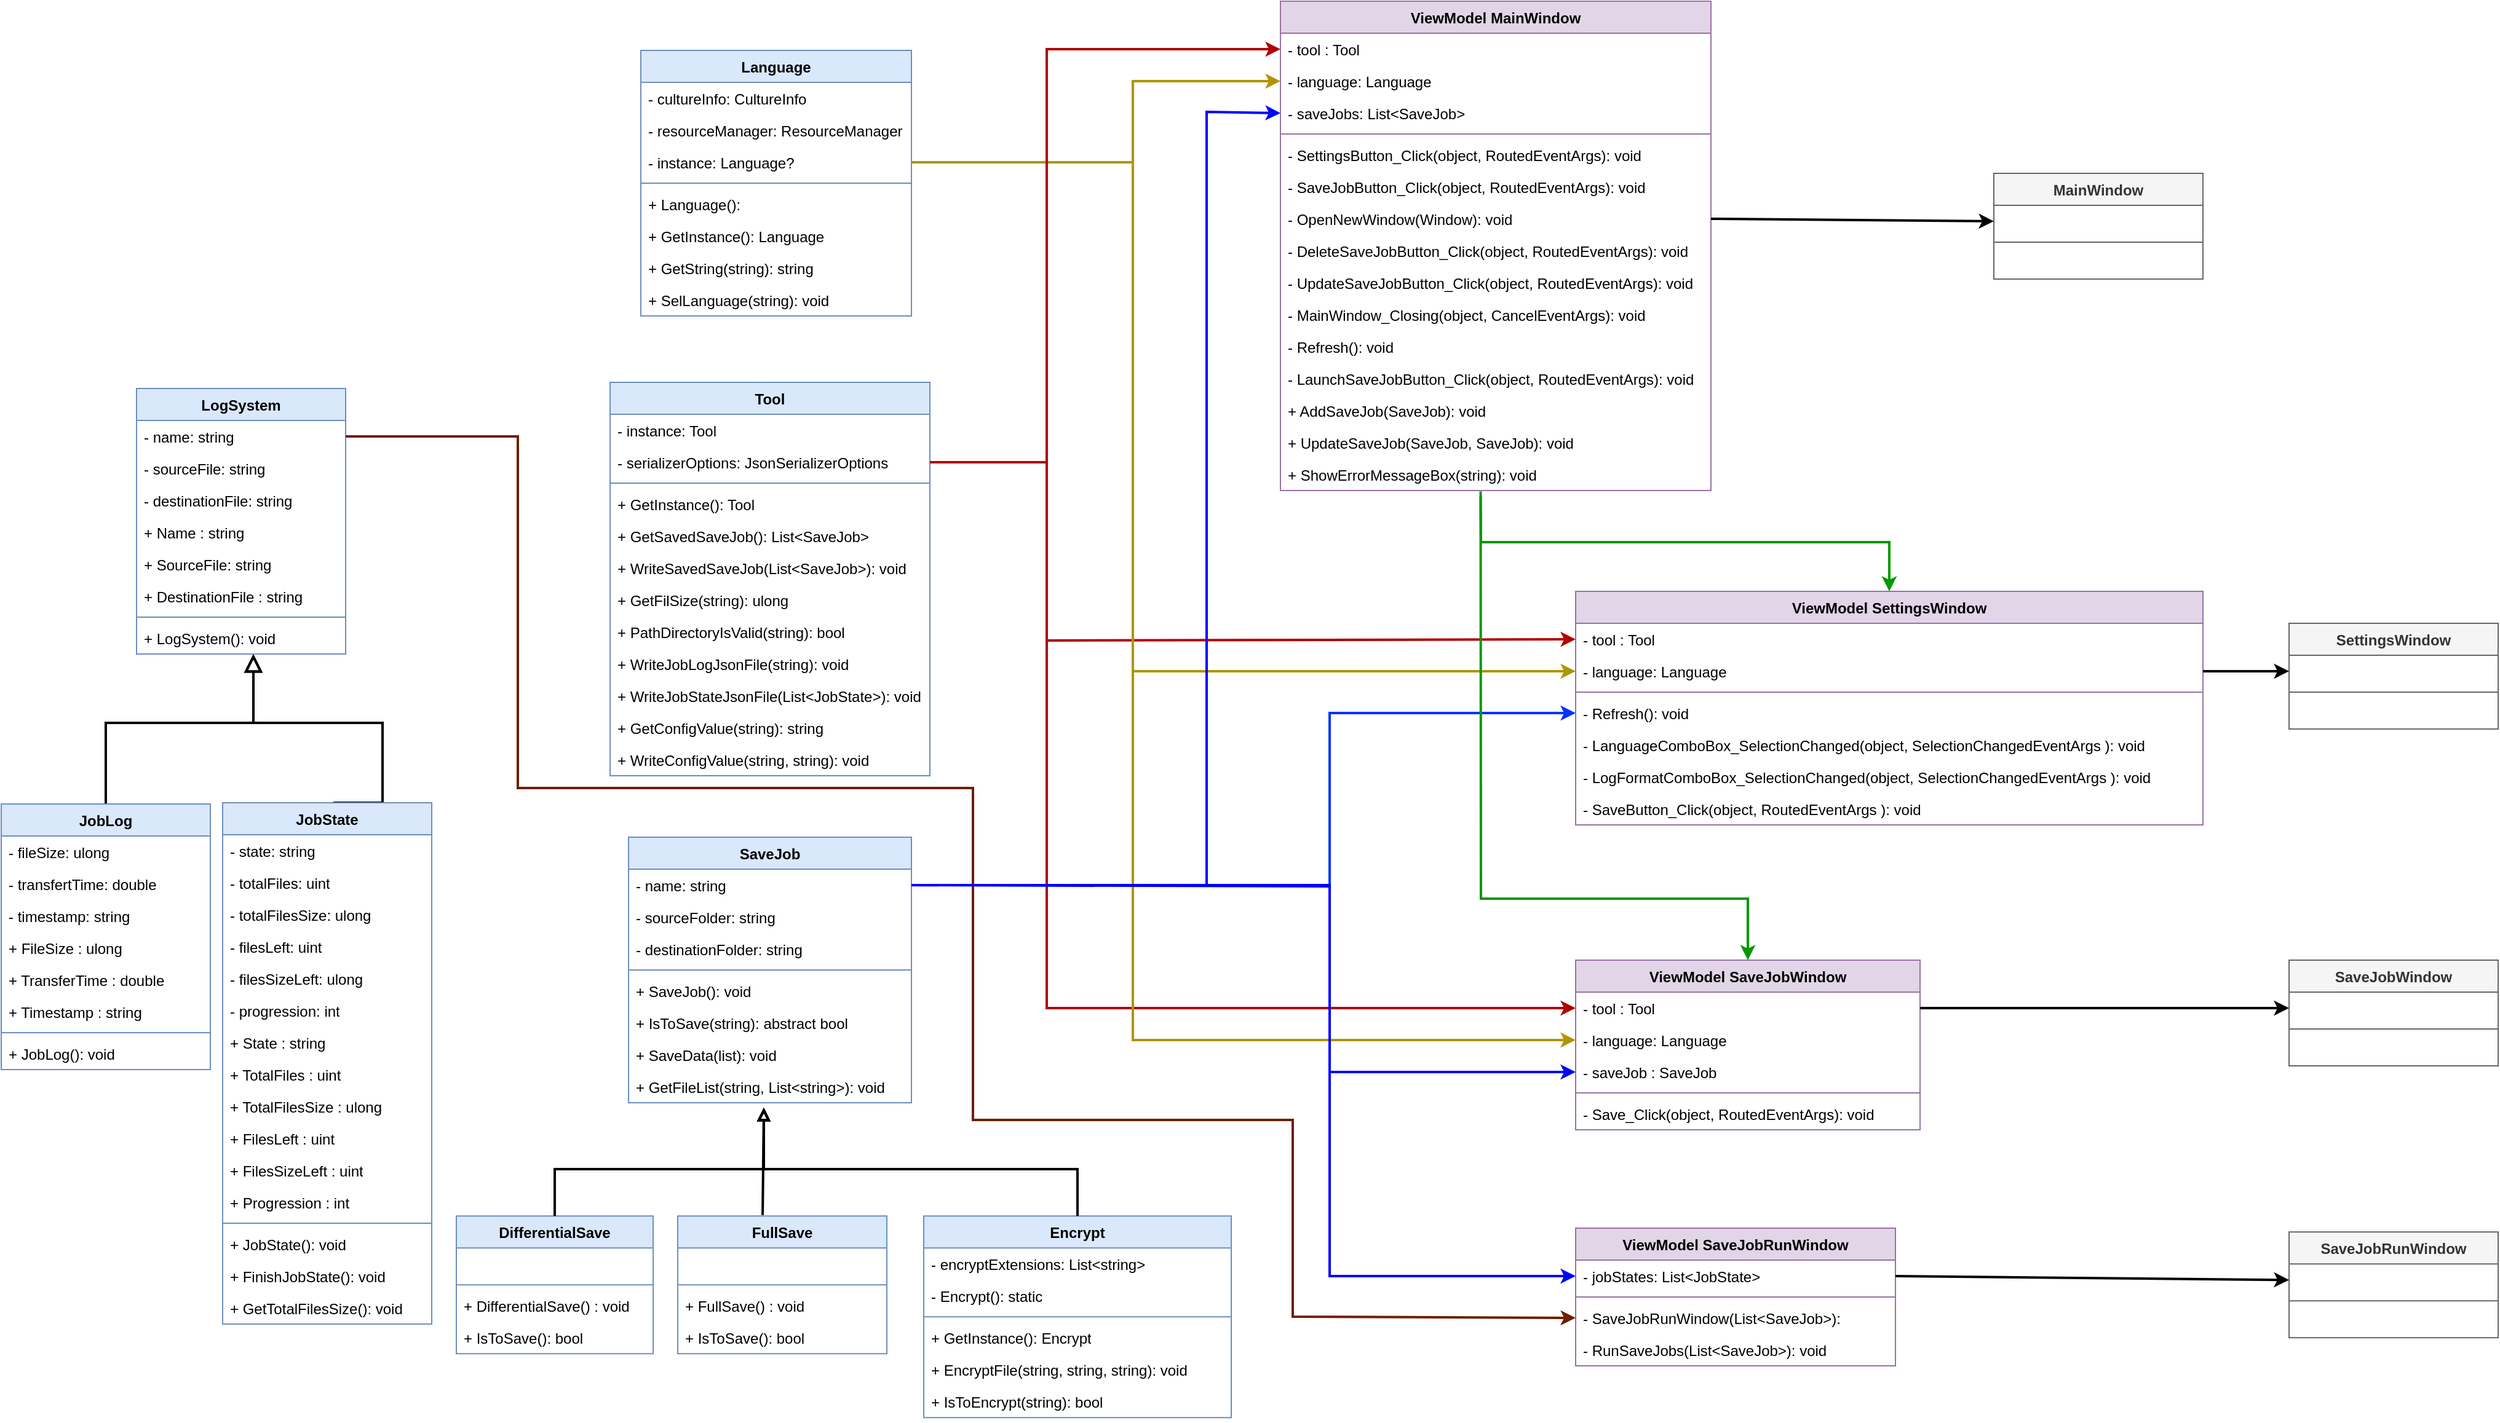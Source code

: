 <mxfile version="23.1.5" type="device">
  <diagram name="Page-1" id="JpAXCu7zVkkuIFzoFmwY">
    <mxGraphModel dx="2950" dy="1044" grid="1" gridSize="10" guides="1" tooltips="1" connect="1" arrows="1" fold="1" page="1" pageScale="1" pageWidth="850" pageHeight="1100" background="#ffffff" math="0" shadow="0">
      <root>
        <mxCell id="0" />
        <mxCell id="1" parent="0" />
        <mxCell id="xcpjmEeFddDy2RehwTKN-107" value="SaveJobRunWindow" style="swimlane;fontStyle=1;align=center;verticalAlign=top;childLayout=stackLayout;horizontal=1;startSize=26;horizontalStack=0;resizeParent=1;resizeParentMax=0;resizeLast=0;collapsible=1;marginBottom=0;whiteSpace=wrap;html=1;fillColor=#f5f5f5;strokeColor=#666666;fontColor=#333333;" parent="1" vertex="1">
          <mxGeometry x="1320" y="1431.15" width="170" height="86" as="geometry" />
        </mxCell>
        <mxCell id="xcpjmEeFddDy2RehwTKN-108" value="&amp;nbsp;" style="text;strokeColor=none;fillColor=none;align=left;verticalAlign=top;spacingLeft=4;spacingRight=4;overflow=hidden;rotatable=0;points=[[0,0.5],[1,0.5]];portConstraint=eastwest;whiteSpace=wrap;html=1;" parent="xcpjmEeFddDy2RehwTKN-107" vertex="1">
          <mxGeometry y="26" width="170" height="26" as="geometry" />
        </mxCell>
        <mxCell id="xcpjmEeFddDy2RehwTKN-109" value="" style="line;strokeWidth=1;fillColor=none;align=left;verticalAlign=middle;spacingTop=-1;spacingLeft=3;spacingRight=3;rotatable=0;labelPosition=right;points=[];portConstraint=eastwest;strokeColor=inherit;" parent="xcpjmEeFddDy2RehwTKN-107" vertex="1">
          <mxGeometry y="52" width="170" height="8" as="geometry" />
        </mxCell>
        <mxCell id="xcpjmEeFddDy2RehwTKN-110" value="&lt;div&gt;&lt;br&gt;&lt;/div&gt;" style="text;strokeColor=none;fillColor=none;align=left;verticalAlign=top;spacingLeft=4;spacingRight=4;overflow=hidden;rotatable=0;points=[[0,0.5],[1,0.5]];portConstraint=eastwest;whiteSpace=wrap;html=1;" parent="xcpjmEeFddDy2RehwTKN-107" vertex="1">
          <mxGeometry y="60" width="170" height="26" as="geometry" />
        </mxCell>
        <mxCell id="xcpjmEeFddDy2RehwTKN-127" value="SettingsWindow" style="swimlane;fontStyle=1;align=center;verticalAlign=top;childLayout=stackLayout;horizontal=1;startSize=26;horizontalStack=0;resizeParent=1;resizeParentMax=0;resizeLast=0;collapsible=1;marginBottom=0;whiteSpace=wrap;html=1;fillColor=#f5f5f5;strokeColor=#666666;fontColor=#333333;" parent="1" vertex="1">
          <mxGeometry x="1320" y="936" width="170" height="86" as="geometry" />
        </mxCell>
        <mxCell id="xcpjmEeFddDy2RehwTKN-128" value="&amp;nbsp;" style="text;strokeColor=none;fillColor=none;align=left;verticalAlign=top;spacingLeft=4;spacingRight=4;overflow=hidden;rotatable=0;points=[[0,0.5],[1,0.5]];portConstraint=eastwest;whiteSpace=wrap;html=1;" parent="xcpjmEeFddDy2RehwTKN-127" vertex="1">
          <mxGeometry y="26" width="170" height="26" as="geometry" />
        </mxCell>
        <mxCell id="xcpjmEeFddDy2RehwTKN-129" value="" style="line;strokeWidth=1;fillColor=none;align=left;verticalAlign=middle;spacingTop=-1;spacingLeft=3;spacingRight=3;rotatable=0;labelPosition=right;points=[];portConstraint=eastwest;strokeColor=inherit;" parent="xcpjmEeFddDy2RehwTKN-127" vertex="1">
          <mxGeometry y="52" width="170" height="8" as="geometry" />
        </mxCell>
        <mxCell id="xcpjmEeFddDy2RehwTKN-130" value="&lt;div&gt;&lt;br&gt;&lt;/div&gt;" style="text;strokeColor=none;fillColor=none;align=left;verticalAlign=top;spacingLeft=4;spacingRight=4;overflow=hidden;rotatable=0;points=[[0,0.5],[1,0.5]];portConstraint=eastwest;whiteSpace=wrap;html=1;" parent="xcpjmEeFddDy2RehwTKN-127" vertex="1">
          <mxGeometry y="60" width="170" height="26" as="geometry" />
        </mxCell>
        <mxCell id="xcpjmEeFddDy2RehwTKN-131" value="SaveJobWindow" style="swimlane;fontStyle=1;align=center;verticalAlign=top;childLayout=stackLayout;horizontal=1;startSize=26;horizontalStack=0;resizeParent=1;resizeParentMax=0;resizeLast=0;collapsible=1;marginBottom=0;whiteSpace=wrap;html=1;fillColor=#f5f5f5;strokeColor=#666666;fontColor=#333333;" parent="1" vertex="1">
          <mxGeometry x="1320" y="1210" width="170" height="86" as="geometry" />
        </mxCell>
        <mxCell id="xcpjmEeFddDy2RehwTKN-132" value="&amp;nbsp;" style="text;strokeColor=none;fillColor=none;align=left;verticalAlign=top;spacingLeft=4;spacingRight=4;overflow=hidden;rotatable=0;points=[[0,0.5],[1,0.5]];portConstraint=eastwest;whiteSpace=wrap;html=1;" parent="xcpjmEeFddDy2RehwTKN-131" vertex="1">
          <mxGeometry y="26" width="170" height="26" as="geometry" />
        </mxCell>
        <mxCell id="xcpjmEeFddDy2RehwTKN-133" value="" style="line;strokeWidth=1;fillColor=none;align=left;verticalAlign=middle;spacingTop=-1;spacingLeft=3;spacingRight=3;rotatable=0;labelPosition=right;points=[];portConstraint=eastwest;strokeColor=inherit;" parent="xcpjmEeFddDy2RehwTKN-131" vertex="1">
          <mxGeometry y="52" width="170" height="8" as="geometry" />
        </mxCell>
        <mxCell id="xcpjmEeFddDy2RehwTKN-134" value="&lt;div&gt;&lt;br&gt;&lt;/div&gt;" style="text;strokeColor=none;fillColor=none;align=left;verticalAlign=top;spacingLeft=4;spacingRight=4;overflow=hidden;rotatable=0;points=[[0,0.5],[1,0.5]];portConstraint=eastwest;whiteSpace=wrap;html=1;" parent="xcpjmEeFddDy2RehwTKN-131" vertex="1">
          <mxGeometry y="60" width="170" height="26" as="geometry" />
        </mxCell>
        <mxCell id="xcpjmEeFddDy2RehwTKN-286" value="Tool" style="swimlane;fontStyle=1;align=center;verticalAlign=top;childLayout=stackLayout;horizontal=1;startSize=26;horizontalStack=0;resizeParent=1;resizeParentMax=0;resizeLast=0;collapsible=1;marginBottom=0;whiteSpace=wrap;html=1;fillColor=#dae8fc;strokeColor=#6c8ebf;" parent="1" vertex="1">
          <mxGeometry x="-45" y="740" width="260" height="320" as="geometry" />
        </mxCell>
        <mxCell id="xcpjmEeFddDy2RehwTKN-287" value="- instance: Tool" style="text;strokeColor=none;fillColor=none;align=left;verticalAlign=top;spacingLeft=4;spacingRight=4;overflow=hidden;rotatable=0;points=[[0,0.5],[1,0.5]];portConstraint=eastwest;whiteSpace=wrap;html=1;" parent="xcpjmEeFddDy2RehwTKN-286" vertex="1">
          <mxGeometry y="26" width="260" height="26" as="geometry" />
        </mxCell>
        <mxCell id="xcpjmEeFddDy2RehwTKN-288" value="- serializerOptions: JsonSerializerOptions&amp;nbsp;" style="text;strokeColor=none;fillColor=none;align=left;verticalAlign=top;spacingLeft=4;spacingRight=4;overflow=hidden;rotatable=0;points=[[0,0.5],[1,0.5]];portConstraint=eastwest;whiteSpace=wrap;html=1;" parent="xcpjmEeFddDy2RehwTKN-286" vertex="1">
          <mxGeometry y="52" width="260" height="26" as="geometry" />
        </mxCell>
        <mxCell id="xcpjmEeFddDy2RehwTKN-289" value="" style="line;strokeWidth=1;fillColor=none;align=left;verticalAlign=middle;spacingTop=-1;spacingLeft=3;spacingRight=3;rotatable=0;labelPosition=right;points=[];portConstraint=eastwest;strokeColor=inherit;" parent="xcpjmEeFddDy2RehwTKN-286" vertex="1">
          <mxGeometry y="78" width="260" height="8" as="geometry" />
        </mxCell>
        <mxCell id="xcpjmEeFddDy2RehwTKN-290" value="+ GetInstance(): Tool" style="text;strokeColor=none;fillColor=none;align=left;verticalAlign=top;spacingLeft=4;spacingRight=4;overflow=hidden;rotatable=0;points=[[0,0.5],[1,0.5]];portConstraint=eastwest;whiteSpace=wrap;html=1;" parent="xcpjmEeFddDy2RehwTKN-286" vertex="1">
          <mxGeometry y="86" width="260" height="26" as="geometry" />
        </mxCell>
        <mxCell id="xcpjmEeFddDy2RehwTKN-291" value="+ GetSavedSaveJob(): List&amp;lt;SaveJob&amp;gt;" style="text;strokeColor=none;fillColor=none;align=left;verticalAlign=top;spacingLeft=4;spacingRight=4;overflow=hidden;rotatable=0;points=[[0,0.5],[1,0.5]];portConstraint=eastwest;whiteSpace=wrap;html=1;" parent="xcpjmEeFddDy2RehwTKN-286" vertex="1">
          <mxGeometry y="112" width="260" height="26" as="geometry" />
        </mxCell>
        <mxCell id="xcpjmEeFddDy2RehwTKN-292" value="+ WriteSavedSaveJob(List&amp;lt;SaveJob&amp;gt;): void&amp;nbsp;" style="text;strokeColor=none;fillColor=none;align=left;verticalAlign=top;spacingLeft=4;spacingRight=4;overflow=hidden;rotatable=0;points=[[0,0.5],[1,0.5]];portConstraint=eastwest;whiteSpace=wrap;html=1;" parent="xcpjmEeFddDy2RehwTKN-286" vertex="1">
          <mxGeometry y="138" width="260" height="26" as="geometry" />
        </mxCell>
        <mxCell id="xcpjmEeFddDy2RehwTKN-293" value="+ GetFilSize(string): ulong" style="text;strokeColor=none;fillColor=none;align=left;verticalAlign=top;spacingLeft=4;spacingRight=4;overflow=hidden;rotatable=0;points=[[0,0.5],[1,0.5]];portConstraint=eastwest;whiteSpace=wrap;html=1;" parent="xcpjmEeFddDy2RehwTKN-286" vertex="1">
          <mxGeometry y="164" width="260" height="26" as="geometry" />
        </mxCell>
        <mxCell id="xcpjmEeFddDy2RehwTKN-294" value="+ PathDirectoryIsValid(string): bool" style="text;strokeColor=none;fillColor=none;align=left;verticalAlign=top;spacingLeft=4;spacingRight=4;overflow=hidden;rotatable=0;points=[[0,0.5],[1,0.5]];portConstraint=eastwest;whiteSpace=wrap;html=1;" parent="xcpjmEeFddDy2RehwTKN-286" vertex="1">
          <mxGeometry y="190" width="260" height="26" as="geometry" />
        </mxCell>
        <mxCell id="xcpjmEeFddDy2RehwTKN-295" value="+ WriteJobLogJsonFile(string): void" style="text;strokeColor=none;fillColor=none;align=left;verticalAlign=top;spacingLeft=4;spacingRight=4;overflow=hidden;rotatable=0;points=[[0,0.5],[1,0.5]];portConstraint=eastwest;whiteSpace=wrap;html=1;" parent="xcpjmEeFddDy2RehwTKN-286" vertex="1">
          <mxGeometry y="216" width="260" height="26" as="geometry" />
        </mxCell>
        <mxCell id="xcpjmEeFddDy2RehwTKN-296" value="+ WriteJobStateJsonFile(List&amp;lt;JobState&amp;gt;): void" style="text;strokeColor=none;fillColor=none;align=left;verticalAlign=top;spacingLeft=4;spacingRight=4;overflow=hidden;rotatable=0;points=[[0,0.5],[1,0.5]];portConstraint=eastwest;whiteSpace=wrap;html=1;" parent="xcpjmEeFddDy2RehwTKN-286" vertex="1">
          <mxGeometry y="242" width="260" height="26" as="geometry" />
        </mxCell>
        <mxCell id="RHlhWhEu1yt-TJ7gGZLQ-40" value="+ GetConfigValue(string): string" style="text;strokeColor=none;fillColor=none;align=left;verticalAlign=top;spacingLeft=4;spacingRight=4;overflow=hidden;rotatable=0;points=[[0,0.5],[1,0.5]];portConstraint=eastwest;whiteSpace=wrap;html=1;" vertex="1" parent="xcpjmEeFddDy2RehwTKN-286">
          <mxGeometry y="268" width="260" height="26" as="geometry" />
        </mxCell>
        <mxCell id="RHlhWhEu1yt-TJ7gGZLQ-52" value="+ WriteConfigValue(string, string): void" style="text;strokeColor=none;fillColor=none;align=left;verticalAlign=top;spacingLeft=4;spacingRight=4;overflow=hidden;rotatable=0;points=[[0,0.5],[1,0.5]];portConstraint=eastwest;whiteSpace=wrap;html=1;" vertex="1" parent="xcpjmEeFddDy2RehwTKN-286">
          <mxGeometry y="294" width="260" height="26" as="geometry" />
        </mxCell>
        <mxCell id="xcpjmEeFddDy2RehwTKN-297" value="Language" style="swimlane;fontStyle=1;align=center;verticalAlign=top;childLayout=stackLayout;horizontal=1;startSize=26;horizontalStack=0;resizeParent=1;resizeParentMax=0;resizeLast=0;collapsible=1;marginBottom=0;whiteSpace=wrap;html=1;fillColor=#dae8fc;strokeColor=#6c8ebf;" parent="1" vertex="1">
          <mxGeometry x="-20" y="470" width="220" height="216" as="geometry" />
        </mxCell>
        <mxCell id="xcpjmEeFddDy2RehwTKN-298" value="- cultureInfo: CultureInfo" style="text;strokeColor=none;fillColor=none;align=left;verticalAlign=top;spacingLeft=4;spacingRight=4;overflow=hidden;rotatable=0;points=[[0,0.5],[1,0.5]];portConstraint=eastwest;whiteSpace=wrap;html=1;" parent="xcpjmEeFddDy2RehwTKN-297" vertex="1">
          <mxGeometry y="26" width="220" height="26" as="geometry" />
        </mxCell>
        <mxCell id="xcpjmEeFddDy2RehwTKN-299" value="- resourceManager: ResourceManager" style="text;strokeColor=none;fillColor=none;align=left;verticalAlign=top;spacingLeft=4;spacingRight=4;overflow=hidden;rotatable=0;points=[[0,0.5],[1,0.5]];portConstraint=eastwest;whiteSpace=wrap;html=1;" parent="xcpjmEeFddDy2RehwTKN-297" vertex="1">
          <mxGeometry y="52" width="220" height="26" as="geometry" />
        </mxCell>
        <mxCell id="xcpjmEeFddDy2RehwTKN-300" value="- instance: Language?" style="text;strokeColor=none;fillColor=none;align=left;verticalAlign=top;spacingLeft=4;spacingRight=4;overflow=hidden;rotatable=0;points=[[0,0.5],[1,0.5]];portConstraint=eastwest;whiteSpace=wrap;html=1;" parent="xcpjmEeFddDy2RehwTKN-297" vertex="1">
          <mxGeometry y="78" width="220" height="26" as="geometry" />
        </mxCell>
        <mxCell id="xcpjmEeFddDy2RehwTKN-301" value="" style="line;strokeWidth=1;fillColor=none;align=left;verticalAlign=middle;spacingTop=-1;spacingLeft=3;spacingRight=3;rotatable=0;labelPosition=right;points=[];portConstraint=eastwest;strokeColor=inherit;" parent="xcpjmEeFddDy2RehwTKN-297" vertex="1">
          <mxGeometry y="104" width="220" height="8" as="geometry" />
        </mxCell>
        <mxCell id="xcpjmEeFddDy2RehwTKN-302" value="+ Language():&amp;nbsp;" style="text;strokeColor=none;fillColor=none;align=left;verticalAlign=top;spacingLeft=4;spacingRight=4;overflow=hidden;rotatable=0;points=[[0,0.5],[1,0.5]];portConstraint=eastwest;whiteSpace=wrap;html=1;" parent="xcpjmEeFddDy2RehwTKN-297" vertex="1">
          <mxGeometry y="112" width="220" height="26" as="geometry" />
        </mxCell>
        <mxCell id="xcpjmEeFddDy2RehwTKN-303" value="+ GetInstance(): Language" style="text;strokeColor=none;fillColor=none;align=left;verticalAlign=top;spacingLeft=4;spacingRight=4;overflow=hidden;rotatable=0;points=[[0,0.5],[1,0.5]];portConstraint=eastwest;whiteSpace=wrap;html=1;" parent="xcpjmEeFddDy2RehwTKN-297" vertex="1">
          <mxGeometry y="138" width="220" height="26" as="geometry" />
        </mxCell>
        <mxCell id="xcpjmEeFddDy2RehwTKN-304" value="+ GetString(string): string" style="text;strokeColor=none;fillColor=none;align=left;verticalAlign=top;spacingLeft=4;spacingRight=4;overflow=hidden;rotatable=0;points=[[0,0.5],[1,0.5]];portConstraint=eastwest;whiteSpace=wrap;html=1;" parent="xcpjmEeFddDy2RehwTKN-297" vertex="1">
          <mxGeometry y="164" width="220" height="26" as="geometry" />
        </mxCell>
        <mxCell id="xcpjmEeFddDy2RehwTKN-305" value="+ SelLanguage(string): void" style="text;strokeColor=none;fillColor=none;align=left;verticalAlign=top;spacingLeft=4;spacingRight=4;overflow=hidden;rotatable=0;points=[[0,0.5],[1,0.5]];portConstraint=eastwest;whiteSpace=wrap;html=1;" parent="xcpjmEeFddDy2RehwTKN-297" vertex="1">
          <mxGeometry y="190" width="220" height="26" as="geometry" />
        </mxCell>
        <mxCell id="xcpjmEeFddDy2RehwTKN-306" value="SaveJob" style="swimlane;fontStyle=1;align=center;verticalAlign=top;childLayout=stackLayout;horizontal=1;startSize=26;horizontalStack=0;resizeParent=1;resizeParentMax=0;resizeLast=0;collapsible=1;marginBottom=0;whiteSpace=wrap;html=1;fillColor=#dae8fc;strokeColor=#6c8ebf;" parent="1" vertex="1">
          <mxGeometry x="-30" y="1110" width="230" height="216" as="geometry" />
        </mxCell>
        <mxCell id="xcpjmEeFddDy2RehwTKN-307" value="- name: string" style="text;strokeColor=none;fillColor=none;align=left;verticalAlign=top;spacingLeft=4;spacingRight=4;overflow=hidden;rotatable=0;points=[[0,0.5],[1,0.5]];portConstraint=eastwest;whiteSpace=wrap;html=1;" parent="xcpjmEeFddDy2RehwTKN-306" vertex="1">
          <mxGeometry y="26" width="230" height="26" as="geometry" />
        </mxCell>
        <mxCell id="xcpjmEeFddDy2RehwTKN-308" value="- sourceFolder: string" style="text;strokeColor=none;fillColor=none;align=left;verticalAlign=top;spacingLeft=4;spacingRight=4;overflow=hidden;rotatable=0;points=[[0,0.5],[1,0.5]];portConstraint=eastwest;whiteSpace=wrap;html=1;" parent="xcpjmEeFddDy2RehwTKN-306" vertex="1">
          <mxGeometry y="52" width="230" height="26" as="geometry" />
        </mxCell>
        <mxCell id="xcpjmEeFddDy2RehwTKN-309" value="- destinationFolder: string" style="text;strokeColor=none;fillColor=none;align=left;verticalAlign=top;spacingLeft=4;spacingRight=4;overflow=hidden;rotatable=0;points=[[0,0.5],[1,0.5]];portConstraint=eastwest;whiteSpace=wrap;html=1;" parent="xcpjmEeFddDy2RehwTKN-306" vertex="1">
          <mxGeometry y="78" width="230" height="26" as="geometry" />
        </mxCell>
        <mxCell id="xcpjmEeFddDy2RehwTKN-310" value="" style="line;strokeWidth=1;fillColor=none;align=left;verticalAlign=middle;spacingTop=-1;spacingLeft=3;spacingRight=3;rotatable=0;labelPosition=right;points=[];portConstraint=eastwest;strokeColor=inherit;" parent="xcpjmEeFddDy2RehwTKN-306" vertex="1">
          <mxGeometry y="104" width="230" height="8" as="geometry" />
        </mxCell>
        <mxCell id="xcpjmEeFddDy2RehwTKN-311" value="+ SaveJob(): void" style="text;strokeColor=none;fillColor=none;align=left;verticalAlign=top;spacingLeft=4;spacingRight=4;overflow=hidden;rotatable=0;points=[[0,0.5],[1,0.5]];portConstraint=eastwest;whiteSpace=wrap;html=1;" parent="xcpjmEeFddDy2RehwTKN-306" vertex="1">
          <mxGeometry y="112" width="230" height="26" as="geometry" />
        </mxCell>
        <mxCell id="xcpjmEeFddDy2RehwTKN-312" value="+ IsToSave(string): abstract bool" style="text;strokeColor=none;fillColor=none;align=left;verticalAlign=top;spacingLeft=4;spacingRight=4;overflow=hidden;rotatable=0;points=[[0,0.5],[1,0.5]];portConstraint=eastwest;whiteSpace=wrap;html=1;" parent="xcpjmEeFddDy2RehwTKN-306" vertex="1">
          <mxGeometry y="138" width="230" height="26" as="geometry" />
        </mxCell>
        <mxCell id="xcpjmEeFddDy2RehwTKN-313" value="+ SaveData(list): void" style="text;strokeColor=none;fillColor=none;align=left;verticalAlign=top;spacingLeft=4;spacingRight=4;overflow=hidden;rotatable=0;points=[[0,0.5],[1,0.5]];portConstraint=eastwest;whiteSpace=wrap;html=1;" parent="xcpjmEeFddDy2RehwTKN-306" vertex="1">
          <mxGeometry y="164" width="230" height="26" as="geometry" />
        </mxCell>
        <mxCell id="xcpjmEeFddDy2RehwTKN-314" value="+ GetFileList(string, List&amp;lt;string&amp;gt;): void" style="text;strokeColor=none;fillColor=none;align=left;verticalAlign=top;spacingLeft=4;spacingRight=4;overflow=hidden;rotatable=0;points=[[0,0.5],[1,0.5]];portConstraint=eastwest;whiteSpace=wrap;html=1;" parent="xcpjmEeFddDy2RehwTKN-306" vertex="1">
          <mxGeometry y="190" width="230" height="26" as="geometry" />
        </mxCell>
        <mxCell id="xcpjmEeFddDy2RehwTKN-315" value="FullSave" style="swimlane;fontStyle=1;align=center;verticalAlign=top;childLayout=stackLayout;horizontal=1;startSize=26;horizontalStack=0;resizeParent=1;resizeParentMax=0;resizeLast=0;collapsible=1;marginBottom=0;whiteSpace=wrap;html=1;fillColor=#dae8fc;strokeColor=#6c8ebf;" parent="1" vertex="1">
          <mxGeometry x="10" y="1418.15" width="170" height="112" as="geometry" />
        </mxCell>
        <mxCell id="xcpjmEeFddDy2RehwTKN-316" value="&amp;nbsp;" style="text;strokeColor=none;fillColor=none;align=left;verticalAlign=top;spacingLeft=4;spacingRight=4;overflow=hidden;rotatable=0;points=[[0,0.5],[1,0.5]];portConstraint=eastwest;whiteSpace=wrap;html=1;" parent="xcpjmEeFddDy2RehwTKN-315" vertex="1">
          <mxGeometry y="26" width="170" height="26" as="geometry" />
        </mxCell>
        <mxCell id="xcpjmEeFddDy2RehwTKN-317" value="" style="line;strokeWidth=1;fillColor=none;align=left;verticalAlign=middle;spacingTop=-1;spacingLeft=3;spacingRight=3;rotatable=0;labelPosition=right;points=[];portConstraint=eastwest;strokeColor=inherit;" parent="xcpjmEeFddDy2RehwTKN-315" vertex="1">
          <mxGeometry y="52" width="170" height="8" as="geometry" />
        </mxCell>
        <mxCell id="xcpjmEeFddDy2RehwTKN-318" value="&lt;div&gt;+ FullSave() : void&lt;/div&gt;&lt;div&gt;&lt;br&gt;&lt;/div&gt;" style="text;strokeColor=none;fillColor=none;align=left;verticalAlign=top;spacingLeft=4;spacingRight=4;overflow=hidden;rotatable=0;points=[[0,0.5],[1,0.5]];portConstraint=eastwest;whiteSpace=wrap;html=1;" parent="xcpjmEeFddDy2RehwTKN-315" vertex="1">
          <mxGeometry y="60" width="170" height="26" as="geometry" />
        </mxCell>
        <mxCell id="xcpjmEeFddDy2RehwTKN-319" value="+ IsToSave(): bool" style="text;strokeColor=none;fillColor=none;align=left;verticalAlign=top;spacingLeft=4;spacingRight=4;overflow=hidden;rotatable=0;points=[[0,0.5],[1,0.5]];portConstraint=eastwest;whiteSpace=wrap;html=1;" parent="xcpjmEeFddDy2RehwTKN-315" vertex="1">
          <mxGeometry y="86" width="170" height="26" as="geometry" />
        </mxCell>
        <mxCell id="xcpjmEeFddDy2RehwTKN-320" value="DifferentialSave" style="swimlane;fontStyle=1;align=center;verticalAlign=top;childLayout=stackLayout;horizontal=1;startSize=26;horizontalStack=0;resizeParent=1;resizeParentMax=0;resizeLast=0;collapsible=1;marginBottom=0;whiteSpace=wrap;html=1;fillColor=#dae8fc;strokeColor=#6c8ebf;" parent="1" vertex="1">
          <mxGeometry x="-170" y="1418.15" width="160" height="112" as="geometry" />
        </mxCell>
        <mxCell id="xcpjmEeFddDy2RehwTKN-321" value="&amp;nbsp;" style="text;strokeColor=none;fillColor=none;align=left;verticalAlign=top;spacingLeft=4;spacingRight=4;overflow=hidden;rotatable=0;points=[[0,0.5],[1,0.5]];portConstraint=eastwest;whiteSpace=wrap;html=1;" parent="xcpjmEeFddDy2RehwTKN-320" vertex="1">
          <mxGeometry y="26" width="160" height="26" as="geometry" />
        </mxCell>
        <mxCell id="xcpjmEeFddDy2RehwTKN-322" value="" style="line;strokeWidth=1;fillColor=none;align=left;verticalAlign=middle;spacingTop=-1;spacingLeft=3;spacingRight=3;rotatable=0;labelPosition=right;points=[];portConstraint=eastwest;strokeColor=inherit;" parent="xcpjmEeFddDy2RehwTKN-320" vertex="1">
          <mxGeometry y="52" width="160" height="8" as="geometry" />
        </mxCell>
        <mxCell id="xcpjmEeFddDy2RehwTKN-323" value="+ DifferentialSave() : void" style="text;strokeColor=none;fillColor=none;align=left;verticalAlign=top;spacingLeft=4;spacingRight=4;overflow=hidden;rotatable=0;points=[[0,0.5],[1,0.5]];portConstraint=eastwest;whiteSpace=wrap;html=1;" parent="xcpjmEeFddDy2RehwTKN-320" vertex="1">
          <mxGeometry y="60" width="160" height="26" as="geometry" />
        </mxCell>
        <mxCell id="xcpjmEeFddDy2RehwTKN-324" value="&lt;div&gt;+ IsToSave(): bool&lt;/div&gt;&lt;div&gt;&lt;br&gt;&lt;/div&gt;" style="text;strokeColor=none;fillColor=none;align=left;verticalAlign=top;spacingLeft=4;spacingRight=4;overflow=hidden;rotatable=0;points=[[0,0.5],[1,0.5]];portConstraint=eastwest;whiteSpace=wrap;html=1;" parent="xcpjmEeFddDy2RehwTKN-320" vertex="1">
          <mxGeometry y="86" width="160" height="26" as="geometry" />
        </mxCell>
        <mxCell id="xcpjmEeFddDy2RehwTKN-328" style="endArrow=block;endSize=10;endFill=0;html=1;rounded=0;edgeStyle=orthogonalEdgeStyle;exitX=0.5;exitY=0;exitDx=0;exitDy=0;strokeWidth=2;" parent="1" source="xcpjmEeFddDy2RehwTKN-329" edge="1">
          <mxGeometry relative="1" as="geometry">
            <Array as="points">
              <mxPoint x="-455" y="1017" />
              <mxPoint x="-335" y="1017" />
            </Array>
            <mxPoint x="-440" y="1088" as="sourcePoint" />
            <mxPoint x="-335" y="961" as="targetPoint" />
          </mxGeometry>
        </mxCell>
        <mxCell id="xcpjmEeFddDy2RehwTKN-329" value="JobLog" style="swimlane;fontStyle=1;align=center;verticalAlign=top;childLayout=stackLayout;horizontal=1;startSize=26;horizontalStack=0;resizeParent=1;resizeParentMax=0;resizeLast=0;collapsible=1;marginBottom=0;whiteSpace=wrap;html=1;fillColor=#dae8fc;strokeColor=#6c8ebf;" parent="1" vertex="1">
          <mxGeometry x="-540" y="1083" width="170" height="216" as="geometry">
            <mxRectangle x="-510" y="665" width="70" height="30" as="alternateBounds" />
          </mxGeometry>
        </mxCell>
        <mxCell id="xcpjmEeFddDy2RehwTKN-330" value="- fileSize: ulong" style="text;strokeColor=none;fillColor=none;align=left;verticalAlign=top;spacingLeft=4;spacingRight=4;overflow=hidden;rotatable=0;points=[[0,0.5],[1,0.5]];portConstraint=eastwest;whiteSpace=wrap;html=1;" parent="xcpjmEeFddDy2RehwTKN-329" vertex="1">
          <mxGeometry y="26" width="170" height="26" as="geometry" />
        </mxCell>
        <mxCell id="xcpjmEeFddDy2RehwTKN-331" value="- transfertTime: double" style="text;strokeColor=none;fillColor=none;align=left;verticalAlign=top;spacingLeft=4;spacingRight=4;overflow=hidden;rotatable=0;points=[[0,0.5],[1,0.5]];portConstraint=eastwest;whiteSpace=wrap;html=1;" parent="xcpjmEeFddDy2RehwTKN-329" vertex="1">
          <mxGeometry y="52" width="170" height="26" as="geometry" />
        </mxCell>
        <mxCell id="xcpjmEeFddDy2RehwTKN-332" value="- timestamp: string" style="text;strokeColor=none;fillColor=none;align=left;verticalAlign=top;spacingLeft=4;spacingRight=4;overflow=hidden;rotatable=0;points=[[0,0.5],[1,0.5]];portConstraint=eastwest;whiteSpace=wrap;html=1;" parent="xcpjmEeFddDy2RehwTKN-329" vertex="1">
          <mxGeometry y="78" width="170" height="26" as="geometry" />
        </mxCell>
        <mxCell id="xcpjmEeFddDy2RehwTKN-333" value="+ FileSize : ulong" style="text;strokeColor=none;fillColor=none;align=left;verticalAlign=top;spacingLeft=4;spacingRight=4;overflow=hidden;rotatable=0;points=[[0,0.5],[1,0.5]];portConstraint=eastwest;whiteSpace=wrap;html=1;" parent="xcpjmEeFddDy2RehwTKN-329" vertex="1">
          <mxGeometry y="104" width="170" height="26" as="geometry" />
        </mxCell>
        <mxCell id="xcpjmEeFddDy2RehwTKN-334" value="+ TransferTime : double" style="text;strokeColor=none;fillColor=none;align=left;verticalAlign=top;spacingLeft=4;spacingRight=4;overflow=hidden;rotatable=0;points=[[0,0.5],[1,0.5]];portConstraint=eastwest;whiteSpace=wrap;html=1;" parent="xcpjmEeFddDy2RehwTKN-329" vertex="1">
          <mxGeometry y="130" width="170" height="26" as="geometry" />
        </mxCell>
        <mxCell id="xcpjmEeFddDy2RehwTKN-335" value="+ Timestamp : string" style="text;strokeColor=none;fillColor=none;align=left;verticalAlign=top;spacingLeft=4;spacingRight=4;overflow=hidden;rotatable=0;points=[[0,0.5],[1,0.5]];portConstraint=eastwest;whiteSpace=wrap;html=1;" parent="xcpjmEeFddDy2RehwTKN-329" vertex="1">
          <mxGeometry y="156" width="170" height="26" as="geometry" />
        </mxCell>
        <mxCell id="xcpjmEeFddDy2RehwTKN-336" value="" style="line;strokeWidth=1;fillColor=none;align=left;verticalAlign=middle;spacingTop=-1;spacingLeft=3;spacingRight=3;rotatable=0;labelPosition=right;points=[];portConstraint=eastwest;strokeColor=inherit;" parent="xcpjmEeFddDy2RehwTKN-329" vertex="1">
          <mxGeometry y="182" width="170" height="8" as="geometry" />
        </mxCell>
        <mxCell id="xcpjmEeFddDy2RehwTKN-337" value="+ JobLog(): void" style="text;strokeColor=none;fillColor=none;align=left;verticalAlign=top;spacingLeft=4;spacingRight=4;overflow=hidden;rotatable=0;points=[[0,0.5],[1,0.5]];portConstraint=eastwest;whiteSpace=wrap;html=1;" parent="xcpjmEeFddDy2RehwTKN-329" vertex="1">
          <mxGeometry y="190" width="170" height="26" as="geometry" />
        </mxCell>
        <mxCell id="xcpjmEeFddDy2RehwTKN-338" style="endArrow=block;endSize=10;endFill=0;html=1;rounded=0;edgeStyle=orthogonalEdgeStyle;exitX=0.5;exitY=0;exitDx=0;exitDy=0;strokeWidth=2;" parent="1" edge="1">
          <mxGeometry relative="1" as="geometry">
            <Array as="points">
              <mxPoint x="-230" y="1082" />
              <mxPoint x="-230" y="1017" />
              <mxPoint x="-335" y="1017" />
            </Array>
            <mxPoint x="-270" y="1082" as="sourcePoint" />
            <mxPoint x="-335" y="961" as="targetPoint" />
          </mxGeometry>
        </mxCell>
        <mxCell id="xcpjmEeFddDy2RehwTKN-339" value="JobState" style="swimlane;fontStyle=1;align=center;verticalAlign=top;childLayout=stackLayout;horizontal=1;startSize=26;horizontalStack=0;resizeParent=1;resizeParentMax=0;resizeLast=0;collapsible=1;marginBottom=0;whiteSpace=wrap;html=1;fillColor=#dae8fc;strokeColor=#6c8ebf;" parent="1" vertex="1">
          <mxGeometry x="-360" y="1082" width="170" height="424" as="geometry">
            <mxRectangle x="600" y="520" width="70" height="30" as="alternateBounds" />
          </mxGeometry>
        </mxCell>
        <mxCell id="xcpjmEeFddDy2RehwTKN-340" value="- state: string" style="text;strokeColor=none;fillColor=none;align=left;verticalAlign=top;spacingLeft=4;spacingRight=4;overflow=hidden;rotatable=0;points=[[0,0.5],[1,0.5]];portConstraint=eastwest;whiteSpace=wrap;html=1;" parent="xcpjmEeFddDy2RehwTKN-339" vertex="1">
          <mxGeometry y="26" width="170" height="26" as="geometry" />
        </mxCell>
        <mxCell id="xcpjmEeFddDy2RehwTKN-341" value="- totalFiles: uint" style="text;strokeColor=none;fillColor=none;align=left;verticalAlign=top;spacingLeft=4;spacingRight=4;overflow=hidden;rotatable=0;points=[[0,0.5],[1,0.5]];portConstraint=eastwest;whiteSpace=wrap;html=1;" parent="xcpjmEeFddDy2RehwTKN-339" vertex="1">
          <mxGeometry y="52" width="170" height="26" as="geometry" />
        </mxCell>
        <mxCell id="xcpjmEeFddDy2RehwTKN-342" value="- totalFilesSize: ulong" style="text;strokeColor=none;fillColor=none;align=left;verticalAlign=top;spacingLeft=4;spacingRight=4;overflow=hidden;rotatable=0;points=[[0,0.5],[1,0.5]];portConstraint=eastwest;whiteSpace=wrap;html=1;" parent="xcpjmEeFddDy2RehwTKN-339" vertex="1">
          <mxGeometry y="78" width="170" height="26" as="geometry" />
        </mxCell>
        <mxCell id="xcpjmEeFddDy2RehwTKN-343" value="- filesLeft: uint" style="text;strokeColor=none;fillColor=none;align=left;verticalAlign=top;spacingLeft=4;spacingRight=4;overflow=hidden;rotatable=0;points=[[0,0.5],[1,0.5]];portConstraint=eastwest;whiteSpace=wrap;html=1;" parent="xcpjmEeFddDy2RehwTKN-339" vertex="1">
          <mxGeometry y="104" width="170" height="26" as="geometry" />
        </mxCell>
        <mxCell id="xcpjmEeFddDy2RehwTKN-344" value="- filesSizeLeft: ulong" style="text;strokeColor=none;fillColor=none;align=left;verticalAlign=top;spacingLeft=4;spacingRight=4;overflow=hidden;rotatable=0;points=[[0,0.5],[1,0.5]];portConstraint=eastwest;whiteSpace=wrap;html=1;" parent="xcpjmEeFddDy2RehwTKN-339" vertex="1">
          <mxGeometry y="130" width="170" height="26" as="geometry" />
        </mxCell>
        <mxCell id="xcpjmEeFddDy2RehwTKN-345" value="- progression: int" style="text;strokeColor=none;fillColor=none;align=left;verticalAlign=top;spacingLeft=4;spacingRight=4;overflow=hidden;rotatable=0;points=[[0,0.5],[1,0.5]];portConstraint=eastwest;whiteSpace=wrap;html=1;" parent="xcpjmEeFddDy2RehwTKN-339" vertex="1">
          <mxGeometry y="156" width="170" height="26" as="geometry" />
        </mxCell>
        <mxCell id="xcpjmEeFddDy2RehwTKN-346" value="+ State : string" style="text;strokeColor=none;fillColor=none;align=left;verticalAlign=top;spacingLeft=4;spacingRight=4;overflow=hidden;rotatable=0;points=[[0,0.5],[1,0.5]];portConstraint=eastwest;whiteSpace=wrap;html=1;" parent="xcpjmEeFddDy2RehwTKN-339" vertex="1">
          <mxGeometry y="182" width="170" height="26" as="geometry" />
        </mxCell>
        <mxCell id="xcpjmEeFddDy2RehwTKN-347" value="+ TotalFiles : uint" style="text;strokeColor=none;fillColor=none;align=left;verticalAlign=top;spacingLeft=4;spacingRight=4;overflow=hidden;rotatable=0;points=[[0,0.5],[1,0.5]];portConstraint=eastwest;whiteSpace=wrap;html=1;" parent="xcpjmEeFddDy2RehwTKN-339" vertex="1">
          <mxGeometry y="208" width="170" height="26" as="geometry" />
        </mxCell>
        <mxCell id="xcpjmEeFddDy2RehwTKN-348" value="+ TotalFilesSize : ulong" style="text;strokeColor=none;fillColor=none;align=left;verticalAlign=top;spacingLeft=4;spacingRight=4;overflow=hidden;rotatable=0;points=[[0,0.5],[1,0.5]];portConstraint=eastwest;whiteSpace=wrap;html=1;" parent="xcpjmEeFddDy2RehwTKN-339" vertex="1">
          <mxGeometry y="234" width="170" height="26" as="geometry" />
        </mxCell>
        <mxCell id="xcpjmEeFddDy2RehwTKN-349" value="+ FilesLeft : uint" style="text;strokeColor=none;fillColor=none;align=left;verticalAlign=top;spacingLeft=4;spacingRight=4;overflow=hidden;rotatable=0;points=[[0,0.5],[1,0.5]];portConstraint=eastwest;whiteSpace=wrap;html=1;" parent="xcpjmEeFddDy2RehwTKN-339" vertex="1">
          <mxGeometry y="260" width="170" height="26" as="geometry" />
        </mxCell>
        <mxCell id="xcpjmEeFddDy2RehwTKN-350" value="+ FilesSizeLeft : uint" style="text;strokeColor=none;fillColor=none;align=left;verticalAlign=top;spacingLeft=4;spacingRight=4;overflow=hidden;rotatable=0;points=[[0,0.5],[1,0.5]];portConstraint=eastwest;whiteSpace=wrap;html=1;" parent="xcpjmEeFddDy2RehwTKN-339" vertex="1">
          <mxGeometry y="286" width="170" height="26" as="geometry" />
        </mxCell>
        <mxCell id="xcpjmEeFddDy2RehwTKN-351" value="+ Progression : int" style="text;strokeColor=none;fillColor=none;align=left;verticalAlign=top;spacingLeft=4;spacingRight=4;overflow=hidden;rotatable=0;points=[[0,0.5],[1,0.5]];portConstraint=eastwest;whiteSpace=wrap;html=1;" parent="xcpjmEeFddDy2RehwTKN-339" vertex="1">
          <mxGeometry y="312" width="170" height="26" as="geometry" />
        </mxCell>
        <mxCell id="xcpjmEeFddDy2RehwTKN-352" value="" style="line;strokeWidth=1;fillColor=none;align=left;verticalAlign=middle;spacingTop=-1;spacingLeft=3;spacingRight=3;rotatable=0;labelPosition=right;points=[];portConstraint=eastwest;strokeColor=inherit;" parent="xcpjmEeFddDy2RehwTKN-339" vertex="1">
          <mxGeometry y="338" width="170" height="8" as="geometry" />
        </mxCell>
        <mxCell id="xcpjmEeFddDy2RehwTKN-353" value="+ JobState(): void" style="text;strokeColor=none;fillColor=none;align=left;verticalAlign=top;spacingLeft=4;spacingRight=4;overflow=hidden;rotatable=0;points=[[0,0.5],[1,0.5]];portConstraint=eastwest;whiteSpace=wrap;html=1;" parent="xcpjmEeFddDy2RehwTKN-339" vertex="1">
          <mxGeometry y="346" width="170" height="26" as="geometry" />
        </mxCell>
        <mxCell id="xcpjmEeFddDy2RehwTKN-354" value="+ FinishJobState(): void" style="text;strokeColor=none;fillColor=none;align=left;verticalAlign=top;spacingLeft=4;spacingRight=4;overflow=hidden;rotatable=0;points=[[0,0.5],[1,0.5]];portConstraint=eastwest;whiteSpace=wrap;html=1;" parent="xcpjmEeFddDy2RehwTKN-339" vertex="1">
          <mxGeometry y="372" width="170" height="26" as="geometry" />
        </mxCell>
        <mxCell id="xcpjmEeFddDy2RehwTKN-355" value="+ GetTotalFilesSize(): void" style="text;strokeColor=none;fillColor=none;align=left;verticalAlign=top;spacingLeft=4;spacingRight=4;overflow=hidden;rotatable=0;points=[[0,0.5],[1,0.5]];portConstraint=eastwest;whiteSpace=wrap;html=1;" parent="xcpjmEeFddDy2RehwTKN-339" vertex="1">
          <mxGeometry y="398" width="170" height="26" as="geometry" />
        </mxCell>
        <mxCell id="xcpjmEeFddDy2RehwTKN-356" value="LogSystem" style="swimlane;fontStyle=1;align=center;verticalAlign=top;childLayout=stackLayout;horizontal=1;startSize=26;horizontalStack=0;resizeParent=1;resizeParentMax=0;resizeLast=0;collapsible=1;marginBottom=0;whiteSpace=wrap;html=1;fillColor=#dae8fc;strokeColor=#6c8ebf;" parent="1" vertex="1">
          <mxGeometry x="-430" y="745" width="170" height="216" as="geometry">
            <mxRectangle x="600" y="520" width="70" height="30" as="alternateBounds" />
          </mxGeometry>
        </mxCell>
        <mxCell id="xcpjmEeFddDy2RehwTKN-357" value="- name: string" style="text;strokeColor=none;fillColor=none;align=left;verticalAlign=top;spacingLeft=4;spacingRight=4;overflow=hidden;rotatable=0;points=[[0,0.5],[1,0.5]];portConstraint=eastwest;whiteSpace=wrap;html=1;" parent="xcpjmEeFddDy2RehwTKN-356" vertex="1">
          <mxGeometry y="26" width="170" height="26" as="geometry" />
        </mxCell>
        <mxCell id="xcpjmEeFddDy2RehwTKN-358" value="- sourceFile: string" style="text;strokeColor=none;fillColor=none;align=left;verticalAlign=top;spacingLeft=4;spacingRight=4;overflow=hidden;rotatable=0;points=[[0,0.5],[1,0.5]];portConstraint=eastwest;whiteSpace=wrap;html=1;" parent="xcpjmEeFddDy2RehwTKN-356" vertex="1">
          <mxGeometry y="52" width="170" height="26" as="geometry" />
        </mxCell>
        <mxCell id="xcpjmEeFddDy2RehwTKN-359" value="- destinationFile: string" style="text;strokeColor=none;fillColor=none;align=left;verticalAlign=top;spacingLeft=4;spacingRight=4;overflow=hidden;rotatable=0;points=[[0,0.5],[1,0.5]];portConstraint=eastwest;whiteSpace=wrap;html=1;" parent="xcpjmEeFddDy2RehwTKN-356" vertex="1">
          <mxGeometry y="78" width="170" height="26" as="geometry" />
        </mxCell>
        <mxCell id="xcpjmEeFddDy2RehwTKN-360" value="+ Name : string" style="text;strokeColor=none;fillColor=none;align=left;verticalAlign=top;spacingLeft=4;spacingRight=4;overflow=hidden;rotatable=0;points=[[0,0.5],[1,0.5]];portConstraint=eastwest;whiteSpace=wrap;html=1;" parent="xcpjmEeFddDy2RehwTKN-356" vertex="1">
          <mxGeometry y="104" width="170" height="26" as="geometry" />
        </mxCell>
        <mxCell id="xcpjmEeFddDy2RehwTKN-361" value="+ SourceFile: string" style="text;strokeColor=none;fillColor=none;align=left;verticalAlign=top;spacingLeft=4;spacingRight=4;overflow=hidden;rotatable=0;points=[[0,0.5],[1,0.5]];portConstraint=eastwest;whiteSpace=wrap;html=1;" parent="xcpjmEeFddDy2RehwTKN-356" vertex="1">
          <mxGeometry y="130" width="170" height="26" as="geometry" />
        </mxCell>
        <mxCell id="xcpjmEeFddDy2RehwTKN-362" value="+ DestinationFile : string" style="text;strokeColor=none;fillColor=none;align=left;verticalAlign=top;spacingLeft=4;spacingRight=4;overflow=hidden;rotatable=0;points=[[0,0.5],[1,0.5]];portConstraint=eastwest;whiteSpace=wrap;html=1;" parent="xcpjmEeFddDy2RehwTKN-356" vertex="1">
          <mxGeometry y="156" width="170" height="26" as="geometry" />
        </mxCell>
        <mxCell id="xcpjmEeFddDy2RehwTKN-363" value="" style="line;strokeWidth=1;fillColor=none;align=left;verticalAlign=middle;spacingTop=-1;spacingLeft=3;spacingRight=3;rotatable=0;labelPosition=right;points=[];portConstraint=eastwest;strokeColor=inherit;" parent="xcpjmEeFddDy2RehwTKN-356" vertex="1">
          <mxGeometry y="182" width="170" height="8" as="geometry" />
        </mxCell>
        <mxCell id="xcpjmEeFddDy2RehwTKN-364" value="+ LogSystem(): void" style="text;strokeColor=none;fillColor=none;align=left;verticalAlign=top;spacingLeft=4;spacingRight=4;overflow=hidden;rotatable=0;points=[[0,0.5],[1,0.5]];portConstraint=eastwest;whiteSpace=wrap;html=1;" parent="xcpjmEeFddDy2RehwTKN-356" vertex="1">
          <mxGeometry y="190" width="170" height="26" as="geometry" />
        </mxCell>
        <mxCell id="xcpjmEeFddDy2RehwTKN-387" value="ViewModel SaveJobWindow" style="swimlane;fontStyle=1;align=center;verticalAlign=top;childLayout=stackLayout;horizontal=1;startSize=26;horizontalStack=0;resizeParent=1;resizeParentMax=0;resizeLast=0;collapsible=1;marginBottom=0;whiteSpace=wrap;html=1;fillColor=#e1d5e7;strokeColor=#9673a6;" parent="1" vertex="1">
          <mxGeometry x="740" y="1210" width="280" height="138" as="geometry" />
        </mxCell>
        <mxCell id="xcpjmEeFddDy2RehwTKN-416" value="- tool : Tool" style="text;strokeColor=none;fillColor=none;align=left;verticalAlign=top;spacingLeft=4;spacingRight=4;overflow=hidden;rotatable=0;points=[[0,0.5],[1,0.5]];portConstraint=eastwest;whiteSpace=wrap;html=1;" parent="xcpjmEeFddDy2RehwTKN-387" vertex="1">
          <mxGeometry y="26" width="280" height="26" as="geometry" />
        </mxCell>
        <mxCell id="xcpjmEeFddDy2RehwTKN-420" value="- language: Language" style="text;strokeColor=none;fillColor=none;align=left;verticalAlign=top;spacingLeft=4;spacingRight=4;overflow=hidden;rotatable=0;points=[[0,0.5],[1,0.5]];portConstraint=eastwest;whiteSpace=wrap;html=1;" parent="xcpjmEeFddDy2RehwTKN-387" vertex="1">
          <mxGeometry y="52" width="280" height="26" as="geometry" />
        </mxCell>
        <mxCell id="RHlhWhEu1yt-TJ7gGZLQ-33" value="- saveJob : SaveJob" style="text;strokeColor=none;fillColor=none;align=left;verticalAlign=top;spacingLeft=4;spacingRight=4;overflow=hidden;rotatable=0;points=[[0,0.5],[1,0.5]];portConstraint=eastwest;whiteSpace=wrap;html=1;" vertex="1" parent="xcpjmEeFddDy2RehwTKN-387">
          <mxGeometry y="78" width="280" height="26" as="geometry" />
        </mxCell>
        <mxCell id="xcpjmEeFddDy2RehwTKN-389" value="" style="line;strokeWidth=1;fillColor=none;align=left;verticalAlign=middle;spacingTop=-1;spacingLeft=3;spacingRight=3;rotatable=0;labelPosition=right;points=[];portConstraint=eastwest;strokeColor=inherit;" parent="xcpjmEeFddDy2RehwTKN-387" vertex="1">
          <mxGeometry y="104" width="280" height="8" as="geometry" />
        </mxCell>
        <mxCell id="xcpjmEeFddDy2RehwTKN-379" value="- Save_Click(object, RoutedEventArgs): void" style="text;strokeColor=none;fillColor=none;align=left;verticalAlign=top;spacingLeft=4;spacingRight=4;overflow=hidden;rotatable=0;points=[[0,0.5],[1,0.5]];portConstraint=eastwest;whiteSpace=wrap;html=1;" parent="xcpjmEeFddDy2RehwTKN-387" vertex="1">
          <mxGeometry y="112" width="280" height="26" as="geometry" />
        </mxCell>
        <mxCell id="xcpjmEeFddDy2RehwTKN-395" value="ViewModel SettingsWindow" style="swimlane;fontStyle=1;align=center;verticalAlign=top;childLayout=stackLayout;horizontal=1;startSize=26;horizontalStack=0;resizeParent=1;resizeParentMax=0;resizeLast=0;collapsible=1;marginBottom=0;whiteSpace=wrap;html=1;fillColor=#e1d5e7;strokeColor=#9673a6;" parent="1" vertex="1">
          <mxGeometry x="740" y="910" width="510" height="190" as="geometry" />
        </mxCell>
        <mxCell id="xcpjmEeFddDy2RehwTKN-414" value="- tool : Tool" style="text;strokeColor=none;fillColor=none;align=left;verticalAlign=top;spacingLeft=4;spacingRight=4;overflow=hidden;rotatable=0;points=[[0,0.5],[1,0.5]];portConstraint=eastwest;whiteSpace=wrap;html=1;" parent="xcpjmEeFddDy2RehwTKN-395" vertex="1">
          <mxGeometry y="26" width="510" height="26" as="geometry" />
        </mxCell>
        <mxCell id="xcpjmEeFddDy2RehwTKN-370" value="- language: Language" style="text;strokeColor=none;fillColor=none;align=left;verticalAlign=top;spacingLeft=4;spacingRight=4;overflow=hidden;rotatable=0;points=[[0,0.5],[1,0.5]];portConstraint=eastwest;whiteSpace=wrap;html=1;" parent="xcpjmEeFddDy2RehwTKN-395" vertex="1">
          <mxGeometry y="52" width="510" height="26" as="geometry" />
        </mxCell>
        <mxCell id="xcpjmEeFddDy2RehwTKN-397" value="" style="line;strokeWidth=1;fillColor=none;align=left;verticalAlign=middle;spacingTop=-1;spacingLeft=3;spacingRight=3;rotatable=0;labelPosition=right;points=[];portConstraint=eastwest;strokeColor=inherit;" parent="xcpjmEeFddDy2RehwTKN-395" vertex="1">
          <mxGeometry y="78" width="510" height="8" as="geometry" />
        </mxCell>
        <mxCell id="xcpjmEeFddDy2RehwTKN-376" value="- Refresh(): void" style="text;strokeColor=none;fillColor=none;align=left;verticalAlign=top;spacingLeft=4;spacingRight=4;overflow=hidden;rotatable=0;points=[[0,0.5],[1,0.5]];portConstraint=eastwest;whiteSpace=wrap;html=1;" parent="xcpjmEeFddDy2RehwTKN-395" vertex="1">
          <mxGeometry y="86" width="510" height="26" as="geometry" />
        </mxCell>
        <mxCell id="RHlhWhEu1yt-TJ7gGZLQ-30" value="- LanguageComboBox_SelectionChanged(object,&amp;nbsp;SelectionChangedEventArgs ): void" style="text;strokeColor=none;fillColor=none;align=left;verticalAlign=top;spacingLeft=4;spacingRight=4;overflow=hidden;rotatable=0;points=[[0,0.5],[1,0.5]];portConstraint=eastwest;whiteSpace=wrap;html=1;" vertex="1" parent="xcpjmEeFddDy2RehwTKN-395">
          <mxGeometry y="112" width="510" height="26" as="geometry" />
        </mxCell>
        <mxCell id="RHlhWhEu1yt-TJ7gGZLQ-31" value="- LogFormatComboBox_SelectionChanged(object,&amp;nbsp;SelectionChangedEventArgs ): void" style="text;strokeColor=none;fillColor=none;align=left;verticalAlign=top;spacingLeft=4;spacingRight=4;overflow=hidden;rotatable=0;points=[[0,0.5],[1,0.5]];portConstraint=eastwest;whiteSpace=wrap;html=1;" vertex="1" parent="xcpjmEeFddDy2RehwTKN-395">
          <mxGeometry y="138" width="510" height="26" as="geometry" />
        </mxCell>
        <mxCell id="RHlhWhEu1yt-TJ7gGZLQ-32" value="- SaveButton_Click(object,&amp;nbsp;RoutedEventArgs ): void" style="text;strokeColor=none;fillColor=none;align=left;verticalAlign=top;spacingLeft=4;spacingRight=4;overflow=hidden;rotatable=0;points=[[0,0.5],[1,0.5]];portConstraint=eastwest;whiteSpace=wrap;html=1;" vertex="1" parent="xcpjmEeFddDy2RehwTKN-395">
          <mxGeometry y="164" width="510" height="26" as="geometry" />
        </mxCell>
        <mxCell id="xcpjmEeFddDy2RehwTKN-399" value="ViewModel SaveJobRunWindow" style="swimlane;fontStyle=1;align=center;verticalAlign=top;childLayout=stackLayout;horizontal=1;startSize=26;horizontalStack=0;resizeParent=1;resizeParentMax=0;resizeLast=0;collapsible=1;marginBottom=0;whiteSpace=wrap;html=1;fillColor=#e1d5e7;strokeColor=#9673a6;" parent="1" vertex="1">
          <mxGeometry x="740" y="1428" width="260" height="112" as="geometry" />
        </mxCell>
        <mxCell id="RHlhWhEu1yt-TJ7gGZLQ-34" value="- jobStates: List&amp;lt;JobState&amp;gt;" style="text;strokeColor=none;fillColor=none;align=left;verticalAlign=top;spacingLeft=4;spacingRight=4;overflow=hidden;rotatable=0;points=[[0,0.5],[1,0.5]];portConstraint=eastwest;whiteSpace=wrap;html=1;" vertex="1" parent="xcpjmEeFddDy2RehwTKN-399">
          <mxGeometry y="26" width="260" height="26" as="geometry" />
        </mxCell>
        <mxCell id="xcpjmEeFddDy2RehwTKN-401" value="" style="line;strokeWidth=1;fillColor=none;align=left;verticalAlign=middle;spacingTop=-1;spacingLeft=3;spacingRight=3;rotatable=0;labelPosition=right;points=[];portConstraint=eastwest;strokeColor=inherit;" parent="xcpjmEeFddDy2RehwTKN-399" vertex="1">
          <mxGeometry y="52" width="260" height="8" as="geometry" />
        </mxCell>
        <mxCell id="RHlhWhEu1yt-TJ7gGZLQ-35" value="- SaveJobRunWindow(List&amp;lt;SaveJob&amp;gt;):&amp;nbsp;" style="text;strokeColor=none;fillColor=none;align=left;verticalAlign=top;spacingLeft=4;spacingRight=4;overflow=hidden;rotatable=0;points=[[0,0.5],[1,0.5]];portConstraint=eastwest;whiteSpace=wrap;html=1;" vertex="1" parent="xcpjmEeFddDy2RehwTKN-399">
          <mxGeometry y="60" width="260" height="26" as="geometry" />
        </mxCell>
        <mxCell id="xcpjmEeFddDy2RehwTKN-377" value="- RunSaveJobs(List&amp;lt;SaveJob&amp;gt;): void" style="text;strokeColor=none;fillColor=none;align=left;verticalAlign=top;spacingLeft=4;spacingRight=4;overflow=hidden;rotatable=0;points=[[0,0.5],[1,0.5]];portConstraint=eastwest;whiteSpace=wrap;html=1;" parent="xcpjmEeFddDy2RehwTKN-399" vertex="1">
          <mxGeometry y="86" width="260" height="26" as="geometry" />
        </mxCell>
        <mxCell id="xcpjmEeFddDy2RehwTKN-403" value="MainWindow" style="swimlane;fontStyle=1;align=center;verticalAlign=top;childLayout=stackLayout;horizontal=1;startSize=26;horizontalStack=0;resizeParent=1;resizeParentMax=0;resizeLast=0;collapsible=1;marginBottom=0;whiteSpace=wrap;html=1;fillColor=#f5f5f5;fontColor=#333333;strokeColor=#666666;" parent="1" vertex="1">
          <mxGeometry x="1080" y="570" width="170" height="86" as="geometry" />
        </mxCell>
        <mxCell id="xcpjmEeFddDy2RehwTKN-404" value="&amp;nbsp;" style="text;strokeColor=none;fillColor=none;align=left;verticalAlign=top;spacingLeft=4;spacingRight=4;overflow=hidden;rotatable=0;points=[[0,0.5],[1,0.5]];portConstraint=eastwest;whiteSpace=wrap;html=1;" parent="xcpjmEeFddDy2RehwTKN-403" vertex="1">
          <mxGeometry y="26" width="170" height="26" as="geometry" />
        </mxCell>
        <mxCell id="xcpjmEeFddDy2RehwTKN-405" value="" style="line;strokeWidth=1;fillColor=none;align=left;verticalAlign=middle;spacingTop=-1;spacingLeft=3;spacingRight=3;rotatable=0;labelPosition=right;points=[];portConstraint=eastwest;strokeColor=inherit;" parent="xcpjmEeFddDy2RehwTKN-403" vertex="1">
          <mxGeometry y="52" width="170" height="8" as="geometry" />
        </mxCell>
        <mxCell id="xcpjmEeFddDy2RehwTKN-406" value="&lt;div&gt;&lt;br&gt;&lt;/div&gt;" style="text;strokeColor=none;fillColor=none;align=left;verticalAlign=top;spacingLeft=4;spacingRight=4;overflow=hidden;rotatable=0;points=[[0,0.5],[1,0.5]];portConstraint=eastwest;whiteSpace=wrap;html=1;" parent="xcpjmEeFddDy2RehwTKN-403" vertex="1">
          <mxGeometry y="60" width="170" height="26" as="geometry" />
        </mxCell>
        <mxCell id="xcpjmEeFddDy2RehwTKN-422" value="ViewModel MainWindow" style="swimlane;fontStyle=1;align=center;verticalAlign=top;childLayout=stackLayout;horizontal=1;startSize=26;horizontalStack=0;resizeParent=1;resizeParentMax=0;resizeLast=0;collapsible=1;marginBottom=0;whiteSpace=wrap;html=1;fillColor=#e1d5e7;strokeColor=#9673a6;" parent="1" vertex="1">
          <mxGeometry x="500" y="430" width="350" height="398" as="geometry" />
        </mxCell>
        <mxCell id="xcpjmEeFddDy2RehwTKN-426" value="- tool : Tool" style="text;strokeColor=none;fillColor=none;align=left;verticalAlign=top;spacingLeft=4;spacingRight=4;overflow=hidden;rotatable=0;points=[[0,0.5],[1,0.5]];portConstraint=eastwest;whiteSpace=wrap;html=1;" parent="xcpjmEeFddDy2RehwTKN-422" vertex="1">
          <mxGeometry y="26" width="350" height="26" as="geometry" />
        </mxCell>
        <mxCell id="xcpjmEeFddDy2RehwTKN-427" value="- language: Language" style="text;strokeColor=none;fillColor=none;align=left;verticalAlign=top;spacingLeft=4;spacingRight=4;overflow=hidden;rotatable=0;points=[[0,0.5],[1,0.5]];portConstraint=eastwest;whiteSpace=wrap;html=1;" parent="xcpjmEeFddDy2RehwTKN-422" vertex="1">
          <mxGeometry y="52" width="350" height="26" as="geometry" />
        </mxCell>
        <mxCell id="xcpjmEeFddDy2RehwTKN-371" value="- saveJobs: List&amp;lt;SaveJob&amp;gt;" style="text;strokeColor=none;fillColor=none;align=left;verticalAlign=top;spacingLeft=4;spacingRight=4;overflow=hidden;rotatable=0;points=[[0,0.5],[1,0.5]];portConstraint=eastwest;whiteSpace=wrap;html=1;" parent="xcpjmEeFddDy2RehwTKN-422" vertex="1">
          <mxGeometry y="78" width="350" height="26" as="geometry" />
        </mxCell>
        <mxCell id="xcpjmEeFddDy2RehwTKN-424" value="" style="line;strokeWidth=1;fillColor=none;align=left;verticalAlign=middle;spacingTop=-1;spacingLeft=3;spacingRight=3;rotatable=0;labelPosition=right;points=[];portConstraint=eastwest;strokeColor=inherit;" parent="xcpjmEeFddDy2RehwTKN-422" vertex="1">
          <mxGeometry y="104" width="350" height="8" as="geometry" />
        </mxCell>
        <mxCell id="xcpjmEeFddDy2RehwTKN-425" value="&lt;div&gt;- SettingsButton_Click(object, RoutedEventArgs): void&lt;/div&gt;" style="text;strokeColor=none;fillColor=none;align=left;verticalAlign=top;spacingLeft=4;spacingRight=4;overflow=hidden;rotatable=0;points=[[0,0.5],[1,0.5]];portConstraint=eastwest;whiteSpace=wrap;html=1;" parent="xcpjmEeFddDy2RehwTKN-422" vertex="1">
          <mxGeometry y="112" width="350" height="26" as="geometry" />
        </mxCell>
        <mxCell id="RHlhWhEu1yt-TJ7gGZLQ-20" value="&lt;div&gt;- SaveJobButton_Click(object, RoutedEventArgs): void&lt;/div&gt;" style="text;strokeColor=none;fillColor=none;align=left;verticalAlign=top;spacingLeft=4;spacingRight=4;overflow=hidden;rotatable=0;points=[[0,0.5],[1,0.5]];portConstraint=eastwest;whiteSpace=wrap;html=1;" vertex="1" parent="xcpjmEeFddDy2RehwTKN-422">
          <mxGeometry y="138" width="350" height="26" as="geometry" />
        </mxCell>
        <mxCell id="RHlhWhEu1yt-TJ7gGZLQ-21" value="&lt;div&gt;- OpenNewWindow(Window): void&lt;/div&gt;" style="text;strokeColor=none;fillColor=none;align=left;verticalAlign=top;spacingLeft=4;spacingRight=4;overflow=hidden;rotatable=0;points=[[0,0.5],[1,0.5]];portConstraint=eastwest;whiteSpace=wrap;html=1;" vertex="1" parent="xcpjmEeFddDy2RehwTKN-422">
          <mxGeometry y="164" width="350" height="26" as="geometry" />
        </mxCell>
        <mxCell id="RHlhWhEu1yt-TJ7gGZLQ-22" value="&lt;div&gt;- DeleteSaveJobButton_Click(object, RoutedEventArgs): void&lt;/div&gt;" style="text;strokeColor=none;fillColor=none;align=left;verticalAlign=top;spacingLeft=4;spacingRight=4;overflow=hidden;rotatable=0;points=[[0,0.5],[1,0.5]];portConstraint=eastwest;whiteSpace=wrap;html=1;" vertex="1" parent="xcpjmEeFddDy2RehwTKN-422">
          <mxGeometry y="190" width="350" height="26" as="geometry" />
        </mxCell>
        <mxCell id="RHlhWhEu1yt-TJ7gGZLQ-23" value="&lt;div&gt;- UpdateSaveJobButton_Click(object, RoutedEventArgs): void&lt;/div&gt;" style="text;strokeColor=none;fillColor=none;align=left;verticalAlign=top;spacingLeft=4;spacingRight=4;overflow=hidden;rotatable=0;points=[[0,0.5],[1,0.5]];portConstraint=eastwest;whiteSpace=wrap;html=1;" vertex="1" parent="xcpjmEeFddDy2RehwTKN-422">
          <mxGeometry y="216" width="350" height="26" as="geometry" />
        </mxCell>
        <mxCell id="RHlhWhEu1yt-TJ7gGZLQ-24" value="&lt;div&gt;- MainWindow_Closing(object, CancelEventArgs): void&lt;/div&gt;" style="text;strokeColor=none;fillColor=none;align=left;verticalAlign=top;spacingLeft=4;spacingRight=4;overflow=hidden;rotatable=0;points=[[0,0.5],[1,0.5]];portConstraint=eastwest;whiteSpace=wrap;html=1;" vertex="1" parent="xcpjmEeFddDy2RehwTKN-422">
          <mxGeometry y="242" width="350" height="26" as="geometry" />
        </mxCell>
        <mxCell id="RHlhWhEu1yt-TJ7gGZLQ-25" value="&lt;div&gt;- Refresh(): void&lt;/div&gt;" style="text;strokeColor=none;fillColor=none;align=left;verticalAlign=top;spacingLeft=4;spacingRight=4;overflow=hidden;rotatable=0;points=[[0,0.5],[1,0.5]];portConstraint=eastwest;whiteSpace=wrap;html=1;" vertex="1" parent="xcpjmEeFddDy2RehwTKN-422">
          <mxGeometry y="268" width="350" height="26" as="geometry" />
        </mxCell>
        <mxCell id="RHlhWhEu1yt-TJ7gGZLQ-26" value="&lt;div&gt;- LaunchSaveJobButton_Click(object, RoutedEventArgs): void&lt;/div&gt;" style="text;strokeColor=none;fillColor=none;align=left;verticalAlign=top;spacingLeft=4;spacingRight=4;overflow=hidden;rotatable=0;points=[[0,0.5],[1,0.5]];portConstraint=eastwest;whiteSpace=wrap;html=1;" vertex="1" parent="xcpjmEeFddDy2RehwTKN-422">
          <mxGeometry y="294" width="350" height="26" as="geometry" />
        </mxCell>
        <mxCell id="RHlhWhEu1yt-TJ7gGZLQ-27" value="&lt;div&gt;+ AddSaveJob(SaveJob): void&lt;/div&gt;" style="text;strokeColor=none;fillColor=none;align=left;verticalAlign=top;spacingLeft=4;spacingRight=4;overflow=hidden;rotatable=0;points=[[0,0.5],[1,0.5]];portConstraint=eastwest;whiteSpace=wrap;html=1;" vertex="1" parent="xcpjmEeFddDy2RehwTKN-422">
          <mxGeometry y="320" width="350" height="26" as="geometry" />
        </mxCell>
        <mxCell id="RHlhWhEu1yt-TJ7gGZLQ-28" value="&lt;div&gt;+ UpdateSaveJob(SaveJob, SaveJob): void&lt;/div&gt;" style="text;strokeColor=none;fillColor=none;align=left;verticalAlign=top;spacingLeft=4;spacingRight=4;overflow=hidden;rotatable=0;points=[[0,0.5],[1,0.5]];portConstraint=eastwest;whiteSpace=wrap;html=1;" vertex="1" parent="xcpjmEeFddDy2RehwTKN-422">
          <mxGeometry y="346" width="350" height="26" as="geometry" />
        </mxCell>
        <mxCell id="RHlhWhEu1yt-TJ7gGZLQ-29" value="&lt;div&gt;+ ShowErrorMessageBox(string): void&lt;/div&gt;" style="text;strokeColor=none;fillColor=none;align=left;verticalAlign=top;spacingLeft=4;spacingRight=4;overflow=hidden;rotatable=0;points=[[0,0.5],[1,0.5]];portConstraint=eastwest;whiteSpace=wrap;html=1;" vertex="1" parent="xcpjmEeFddDy2RehwTKN-422">
          <mxGeometry y="372" width="350" height="26" as="geometry" />
        </mxCell>
        <mxCell id="xcpjmEeFddDy2RehwTKN-433" value="" style="endArrow=classic;html=1;rounded=0;exitX=1;exitY=0.5;exitDx=0;exitDy=0;entryX=0;entryY=0.5;entryDx=0;entryDy=0;strokeWidth=2;" parent="1" source="xcpjmEeFddDy2RehwTKN-370" target="xcpjmEeFddDy2RehwTKN-128" edge="1">
          <mxGeometry width="50" height="50" relative="1" as="geometry">
            <mxPoint x="1120" y="1040" as="sourcePoint" />
            <mxPoint x="1170" y="990" as="targetPoint" />
            <Array as="points" />
          </mxGeometry>
        </mxCell>
        <mxCell id="xcpjmEeFddDy2RehwTKN-438" value="" style="endArrow=classic;html=1;rounded=0;exitX=1;exitY=0.5;exitDx=0;exitDy=0;entryX=0;entryY=0.5;entryDx=0;entryDy=0;strokeWidth=2;" parent="1" source="RHlhWhEu1yt-TJ7gGZLQ-34" target="xcpjmEeFddDy2RehwTKN-108" edge="1">
          <mxGeometry width="50" height="50" relative="1" as="geometry">
            <mxPoint x="1110" y="1579" as="sourcePoint" />
            <mxPoint x="1170" y="1280" as="targetPoint" />
          </mxGeometry>
        </mxCell>
        <mxCell id="RHlhWhEu1yt-TJ7gGZLQ-1" value="Encrypt" style="swimlane;fontStyle=1;align=center;verticalAlign=top;childLayout=stackLayout;horizontal=1;startSize=26;horizontalStack=0;resizeParent=1;resizeParentMax=0;resizeLast=0;collapsible=1;marginBottom=0;whiteSpace=wrap;html=1;fillColor=#dae8fc;strokeColor=#6c8ebf;" vertex="1" parent="1">
          <mxGeometry x="210" y="1418.15" width="250" height="164" as="geometry" />
        </mxCell>
        <mxCell id="RHlhWhEu1yt-TJ7gGZLQ-10" value="- encryptExtensions: List&amp;lt;string&amp;gt;" style="text;strokeColor=none;fillColor=none;align=left;verticalAlign=top;spacingLeft=4;spacingRight=4;overflow=hidden;rotatable=0;points=[[0,0.5],[1,0.5]];portConstraint=eastwest;whiteSpace=wrap;html=1;" vertex="1" parent="RHlhWhEu1yt-TJ7gGZLQ-1">
          <mxGeometry y="26" width="250" height="26" as="geometry" />
        </mxCell>
        <mxCell id="RHlhWhEu1yt-TJ7gGZLQ-11" value="- Encrypt(): static" style="text;strokeColor=none;fillColor=none;align=left;verticalAlign=top;spacingLeft=4;spacingRight=4;overflow=hidden;rotatable=0;points=[[0,0.5],[1,0.5]];portConstraint=eastwest;whiteSpace=wrap;html=1;" vertex="1" parent="RHlhWhEu1yt-TJ7gGZLQ-1">
          <mxGeometry y="52" width="250" height="26" as="geometry" />
        </mxCell>
        <mxCell id="RHlhWhEu1yt-TJ7gGZLQ-5" value="" style="line;strokeWidth=1;fillColor=none;align=left;verticalAlign=middle;spacingTop=-1;spacingLeft=3;spacingRight=3;rotatable=0;labelPosition=right;points=[];portConstraint=eastwest;strokeColor=inherit;" vertex="1" parent="RHlhWhEu1yt-TJ7gGZLQ-1">
          <mxGeometry y="78" width="250" height="8" as="geometry" />
        </mxCell>
        <mxCell id="RHlhWhEu1yt-TJ7gGZLQ-6" value="+ GetInstance(): Encrypt" style="text;strokeColor=none;fillColor=none;align=left;verticalAlign=top;spacingLeft=4;spacingRight=4;overflow=hidden;rotatable=0;points=[[0,0.5],[1,0.5]];portConstraint=eastwest;whiteSpace=wrap;html=1;" vertex="1" parent="RHlhWhEu1yt-TJ7gGZLQ-1">
          <mxGeometry y="86" width="250" height="26" as="geometry" />
        </mxCell>
        <mxCell id="RHlhWhEu1yt-TJ7gGZLQ-12" value="+ EncryptFile(string, string, string): void" style="text;strokeColor=none;fillColor=none;align=left;verticalAlign=top;spacingLeft=4;spacingRight=4;overflow=hidden;rotatable=0;points=[[0,0.5],[1,0.5]];portConstraint=eastwest;whiteSpace=wrap;html=1;" vertex="1" parent="RHlhWhEu1yt-TJ7gGZLQ-1">
          <mxGeometry y="112" width="250" height="26" as="geometry" />
        </mxCell>
        <mxCell id="RHlhWhEu1yt-TJ7gGZLQ-13" value="+ IsToEncrypt(string): bool" style="text;strokeColor=none;fillColor=none;align=left;verticalAlign=top;spacingLeft=4;spacingRight=4;overflow=hidden;rotatable=0;points=[[0,0.5],[1,0.5]];portConstraint=eastwest;whiteSpace=wrap;html=1;" vertex="1" parent="RHlhWhEu1yt-TJ7gGZLQ-1">
          <mxGeometry y="138" width="250" height="26" as="geometry" />
        </mxCell>
        <mxCell id="RHlhWhEu1yt-TJ7gGZLQ-17" value="" style="endArrow=block;html=1;rounded=0;endFill=0;strokeWidth=2;exitX=0.5;exitY=0;exitDx=0;exitDy=0;" edge="1" parent="1" source="RHlhWhEu1yt-TJ7gGZLQ-1">
          <mxGeometry width="50" height="50" relative="1" as="geometry">
            <mxPoint x="310" y="1390" as="sourcePoint" />
            <mxPoint x="80" y="1330" as="targetPoint" />
            <Array as="points">
              <mxPoint x="335" y="1380" />
              <mxPoint x="80" y="1380" />
            </Array>
          </mxGeometry>
        </mxCell>
        <mxCell id="RHlhWhEu1yt-TJ7gGZLQ-18" value="" style="endArrow=block;html=1;rounded=0;endFill=0;exitX=0.406;exitY=-0.007;exitDx=0;exitDy=0;exitPerimeter=0;strokeWidth=2;" edge="1" parent="1" source="xcpjmEeFddDy2RehwTKN-315">
          <mxGeometry width="50" height="50" relative="1" as="geometry">
            <mxPoint x="80" y="1410" as="sourcePoint" />
            <mxPoint x="80" y="1330" as="targetPoint" />
          </mxGeometry>
        </mxCell>
        <mxCell id="RHlhWhEu1yt-TJ7gGZLQ-19" value="" style="endArrow=block;html=1;rounded=0;endFill=0;exitX=0.5;exitY=0;exitDx=0;exitDy=0;strokeWidth=2;" edge="1" parent="1" source="xcpjmEeFddDy2RehwTKN-320">
          <mxGeometry width="50" height="50" relative="1" as="geometry">
            <mxPoint x="80" y="1460" as="sourcePoint" />
            <mxPoint x="80" y="1330" as="targetPoint" />
            <Array as="points">
              <mxPoint x="-90" y="1380" />
              <mxPoint x="80" y="1380" />
            </Array>
          </mxGeometry>
        </mxCell>
        <mxCell id="RHlhWhEu1yt-TJ7gGZLQ-37" value="" style="endArrow=classic;html=1;rounded=0;exitX=1;exitY=0.5;exitDx=0;exitDy=0;entryX=0;entryY=0.5;entryDx=0;entryDy=0;fillColor=#e3c800;strokeColor=#B09500;strokeWidth=2;" edge="1" parent="1" source="xcpjmEeFddDy2RehwTKN-300" target="xcpjmEeFddDy2RehwTKN-370">
          <mxGeometry width="50" height="50" relative="1" as="geometry">
            <mxPoint x="390" y="860" as="sourcePoint" />
            <mxPoint x="440" y="810" as="targetPoint" />
            <Array as="points">
              <mxPoint x="380" y="561" />
              <mxPoint x="380" y="975" />
            </Array>
          </mxGeometry>
        </mxCell>
        <mxCell id="RHlhWhEu1yt-TJ7gGZLQ-38" value="" style="endArrow=classic;html=1;rounded=0;exitX=1;exitY=0.5;exitDx=0;exitDy=0;entryX=0;entryY=0.5;entryDx=0;entryDy=0;fillColor=#e51400;strokeColor=#B20000;strokeWidth=2;" edge="1" parent="1" source="xcpjmEeFddDy2RehwTKN-288" target="xcpjmEeFddDy2RehwTKN-414">
          <mxGeometry width="50" height="50" relative="1" as="geometry">
            <mxPoint x="390" y="860" as="sourcePoint" />
            <mxPoint x="440" y="810" as="targetPoint" />
            <Array as="points">
              <mxPoint x="310" y="805" />
              <mxPoint x="310" y="950" />
            </Array>
          </mxGeometry>
        </mxCell>
        <mxCell id="RHlhWhEu1yt-TJ7gGZLQ-39" value="" style="endArrow=classic;html=1;rounded=0;exitX=0.465;exitY=1.027;exitDx=0;exitDy=0;exitPerimeter=0;entryX=0.5;entryY=0;entryDx=0;entryDy=0;fillColor=#6d8764;strokeColor=#009900;strokeWidth=2;" edge="1" parent="1" source="RHlhWhEu1yt-TJ7gGZLQ-29" target="xcpjmEeFddDy2RehwTKN-395">
          <mxGeometry width="50" height="50" relative="1" as="geometry">
            <mxPoint x="730" y="800" as="sourcePoint" />
            <mxPoint x="780" y="750" as="targetPoint" />
            <Array as="points">
              <mxPoint x="663" y="870" />
              <mxPoint x="995" y="870" />
            </Array>
          </mxGeometry>
        </mxCell>
        <mxCell id="RHlhWhEu1yt-TJ7gGZLQ-41" value="" style="endArrow=classic;html=1;rounded=0;exitX=1;exitY=0.5;exitDx=0;exitDy=0;entryX=0;entryY=0.5;entryDx=0;entryDy=0;strokeWidth=2;fillColor=#76608a;strokeColor=#0134fe;" edge="1" parent="1" source="xcpjmEeFddDy2RehwTKN-307" target="xcpjmEeFddDy2RehwTKN-376">
          <mxGeometry width="50" height="50" relative="1" as="geometry">
            <mxPoint x="510" y="1200" as="sourcePoint" />
            <mxPoint x="560" y="1150" as="targetPoint" />
            <Array as="points">
              <mxPoint x="540" y="1149" />
              <mxPoint x="540" y="1009" />
            </Array>
          </mxGeometry>
        </mxCell>
        <mxCell id="RHlhWhEu1yt-TJ7gGZLQ-42" value="" style="endArrow=classic;html=1;rounded=0;exitX=1;exitY=0.5;exitDx=0;exitDy=0;entryX=0;entryY=0.5;entryDx=0;entryDy=0;fillColor=#76608a;strokeColor=#0000FF;strokeWidth=2;" edge="1" parent="1" source="xcpjmEeFddDy2RehwTKN-307" target="RHlhWhEu1yt-TJ7gGZLQ-34">
          <mxGeometry width="50" height="50" relative="1" as="geometry">
            <mxPoint x="680" y="1210" as="sourcePoint" />
            <mxPoint x="730" y="1160" as="targetPoint" />
            <Array as="points">
              <mxPoint x="540" y="1149" />
              <mxPoint x="540" y="1467" />
            </Array>
          </mxGeometry>
        </mxCell>
        <mxCell id="RHlhWhEu1yt-TJ7gGZLQ-43" value="" style="endArrow=classic;html=1;rounded=0;exitX=0.465;exitY=1.179;exitDx=0;exitDy=0;exitPerimeter=0;entryX=0.5;entryY=0;entryDx=0;entryDy=0;fillColor=#6d8764;strokeColor=#009900;strokeWidth=2;" edge="1" parent="1" source="RHlhWhEu1yt-TJ7gGZLQ-29" target="xcpjmEeFddDy2RehwTKN-387">
          <mxGeometry width="50" height="50" relative="1" as="geometry">
            <mxPoint x="680" y="1050" as="sourcePoint" />
            <mxPoint x="730" y="1000" as="targetPoint" />
            <Array as="points">
              <mxPoint x="663" y="1160" />
              <mxPoint x="880" y="1160" />
            </Array>
          </mxGeometry>
        </mxCell>
        <mxCell id="RHlhWhEu1yt-TJ7gGZLQ-44" value="" style="endArrow=classic;html=1;rounded=0;exitX=1;exitY=0.5;exitDx=0;exitDy=0;entryX=0;entryY=0.5;entryDx=0;entryDy=0;strokeWidth=2;fillColor=#e51400;strokeColor=#B20000;" edge="1" parent="1" source="xcpjmEeFddDy2RehwTKN-288" target="xcpjmEeFddDy2RehwTKN-416">
          <mxGeometry width="50" height="50" relative="1" as="geometry">
            <mxPoint x="680" y="880" as="sourcePoint" />
            <mxPoint x="730" y="830" as="targetPoint" />
            <Array as="points">
              <mxPoint x="310" y="805" />
              <mxPoint x="310" y="1249" />
            </Array>
          </mxGeometry>
        </mxCell>
        <mxCell id="RHlhWhEu1yt-TJ7gGZLQ-45" value="" style="endArrow=classic;html=1;rounded=0;exitX=1;exitY=0.5;exitDx=0;exitDy=0;entryX=0;entryY=0.5;entryDx=0;entryDy=0;fillColor=#e3c800;strokeColor=#B09500;strokeWidth=2;" edge="1" parent="1" source="xcpjmEeFddDy2RehwTKN-300" target="xcpjmEeFddDy2RehwTKN-420">
          <mxGeometry width="50" height="50" relative="1" as="geometry">
            <mxPoint x="680" y="1050" as="sourcePoint" />
            <mxPoint x="730" y="1000" as="targetPoint" />
            <Array as="points">
              <mxPoint x="380" y="561" />
              <mxPoint x="380" y="1275" />
            </Array>
          </mxGeometry>
        </mxCell>
        <mxCell id="RHlhWhEu1yt-TJ7gGZLQ-46" value="" style="endArrow=classic;html=1;rounded=0;exitX=1;exitY=0.5;exitDx=0;exitDy=0;entryX=0;entryY=0.5;entryDx=0;entryDy=0;fillColor=#e3c800;strokeColor=#B09500;strokeWidth=2;" edge="1" parent="1" source="xcpjmEeFddDy2RehwTKN-300" target="xcpjmEeFddDy2RehwTKN-427">
          <mxGeometry width="50" height="50" relative="1" as="geometry">
            <mxPoint x="680" y="710" as="sourcePoint" />
            <mxPoint x="730" y="660" as="targetPoint" />
            <Array as="points">
              <mxPoint x="380" y="561" />
              <mxPoint x="380" y="495" />
            </Array>
          </mxGeometry>
        </mxCell>
        <mxCell id="RHlhWhEu1yt-TJ7gGZLQ-47" value="" style="endArrow=classic;html=1;rounded=0;exitX=1;exitY=0.5;exitDx=0;exitDy=0;entryX=0;entryY=0.5;entryDx=0;entryDy=0;fillColor=#e51400;strokeColor=#B20000;strokeWidth=2;" edge="1" parent="1" source="xcpjmEeFddDy2RehwTKN-288" target="xcpjmEeFddDy2RehwTKN-426">
          <mxGeometry width="50" height="50" relative="1" as="geometry">
            <mxPoint x="680" y="710" as="sourcePoint" />
            <mxPoint x="730" y="660" as="targetPoint" />
            <Array as="points">
              <mxPoint x="310" y="805" />
              <mxPoint x="310" y="469" />
            </Array>
          </mxGeometry>
        </mxCell>
        <mxCell id="RHlhWhEu1yt-TJ7gGZLQ-48" value="" style="endArrow=classic;html=1;rounded=0;exitX=1;exitY=0.5;exitDx=0;exitDy=0;entryX=0;entryY=0.5;entryDx=0;entryDy=0;fillColor=#76608a;strokeColor=#0000FF;strokeWidth=2;" edge="1" parent="1" source="xcpjmEeFddDy2RehwTKN-307" target="xcpjmEeFddDy2RehwTKN-371">
          <mxGeometry width="50" height="50" relative="1" as="geometry">
            <mxPoint x="680" y="880" as="sourcePoint" />
            <mxPoint x="730" y="830" as="targetPoint" />
            <Array as="points">
              <mxPoint x="440" y="1149" />
              <mxPoint x="440" y="520" />
            </Array>
          </mxGeometry>
        </mxCell>
        <mxCell id="RHlhWhEu1yt-TJ7gGZLQ-49" value="" style="endArrow=classic;html=1;rounded=0;exitX=1;exitY=0.5;exitDx=0;exitDy=0;entryX=0;entryY=0.5;entryDx=0;entryDy=0;strokeWidth=2;" edge="1" parent="1" source="RHlhWhEu1yt-TJ7gGZLQ-21" target="xcpjmEeFddDy2RehwTKN-404">
          <mxGeometry width="50" height="50" relative="1" as="geometry">
            <mxPoint x="680" y="880" as="sourcePoint" />
            <mxPoint x="730" y="830" as="targetPoint" />
          </mxGeometry>
        </mxCell>
        <mxCell id="RHlhWhEu1yt-TJ7gGZLQ-50" value="" style="endArrow=classic;html=1;rounded=0;entryX=0;entryY=0.5;entryDx=0;entryDy=0;exitX=1;exitY=0.5;exitDx=0;exitDy=0;strokeWidth=2;" edge="1" parent="1" source="xcpjmEeFddDy2RehwTKN-416" target="xcpjmEeFddDy2RehwTKN-132">
          <mxGeometry width="50" height="50" relative="1" as="geometry">
            <mxPoint x="680" y="1050" as="sourcePoint" />
            <mxPoint x="730" y="1000" as="targetPoint" />
          </mxGeometry>
        </mxCell>
        <mxCell id="RHlhWhEu1yt-TJ7gGZLQ-51" value="" style="endArrow=classic;html=1;rounded=0;exitX=1;exitY=0.5;exitDx=0;exitDy=0;entryX=0;entryY=0.5;entryDx=0;entryDy=0;fillColor=#a0522d;strokeColor=#6D1F00;strokeWidth=2;" edge="1" parent="1" source="xcpjmEeFddDy2RehwTKN-357" target="RHlhWhEu1yt-TJ7gGZLQ-35">
          <mxGeometry width="50" height="50" relative="1" as="geometry">
            <mxPoint x="220" y="1130" as="sourcePoint" />
            <mxPoint x="270" y="1080" as="targetPoint" />
            <Array as="points">
              <mxPoint x="-120" y="784" />
              <mxPoint x="-120" y="1070" />
              <mxPoint x="250" y="1070" />
              <mxPoint x="250" y="1340" />
              <mxPoint x="510" y="1340" />
              <mxPoint x="510" y="1500" />
            </Array>
          </mxGeometry>
        </mxCell>
        <mxCell id="RHlhWhEu1yt-TJ7gGZLQ-54" value="" style="endArrow=classic;html=1;rounded=0;exitX=1;exitY=0.5;exitDx=0;exitDy=0;entryX=0;entryY=0.5;entryDx=0;entryDy=0;strokeColor=#0000FF;strokeWidth=2;" edge="1" parent="1" source="xcpjmEeFddDy2RehwTKN-307" target="RHlhWhEu1yt-TJ7gGZLQ-33">
          <mxGeometry width="50" height="50" relative="1" as="geometry">
            <mxPoint x="490" y="1030" as="sourcePoint" />
            <mxPoint x="540" y="980" as="targetPoint" />
            <Array as="points">
              <mxPoint x="540" y="1150" />
              <mxPoint x="540" y="1301" />
            </Array>
          </mxGeometry>
        </mxCell>
      </root>
    </mxGraphModel>
  </diagram>
</mxfile>
